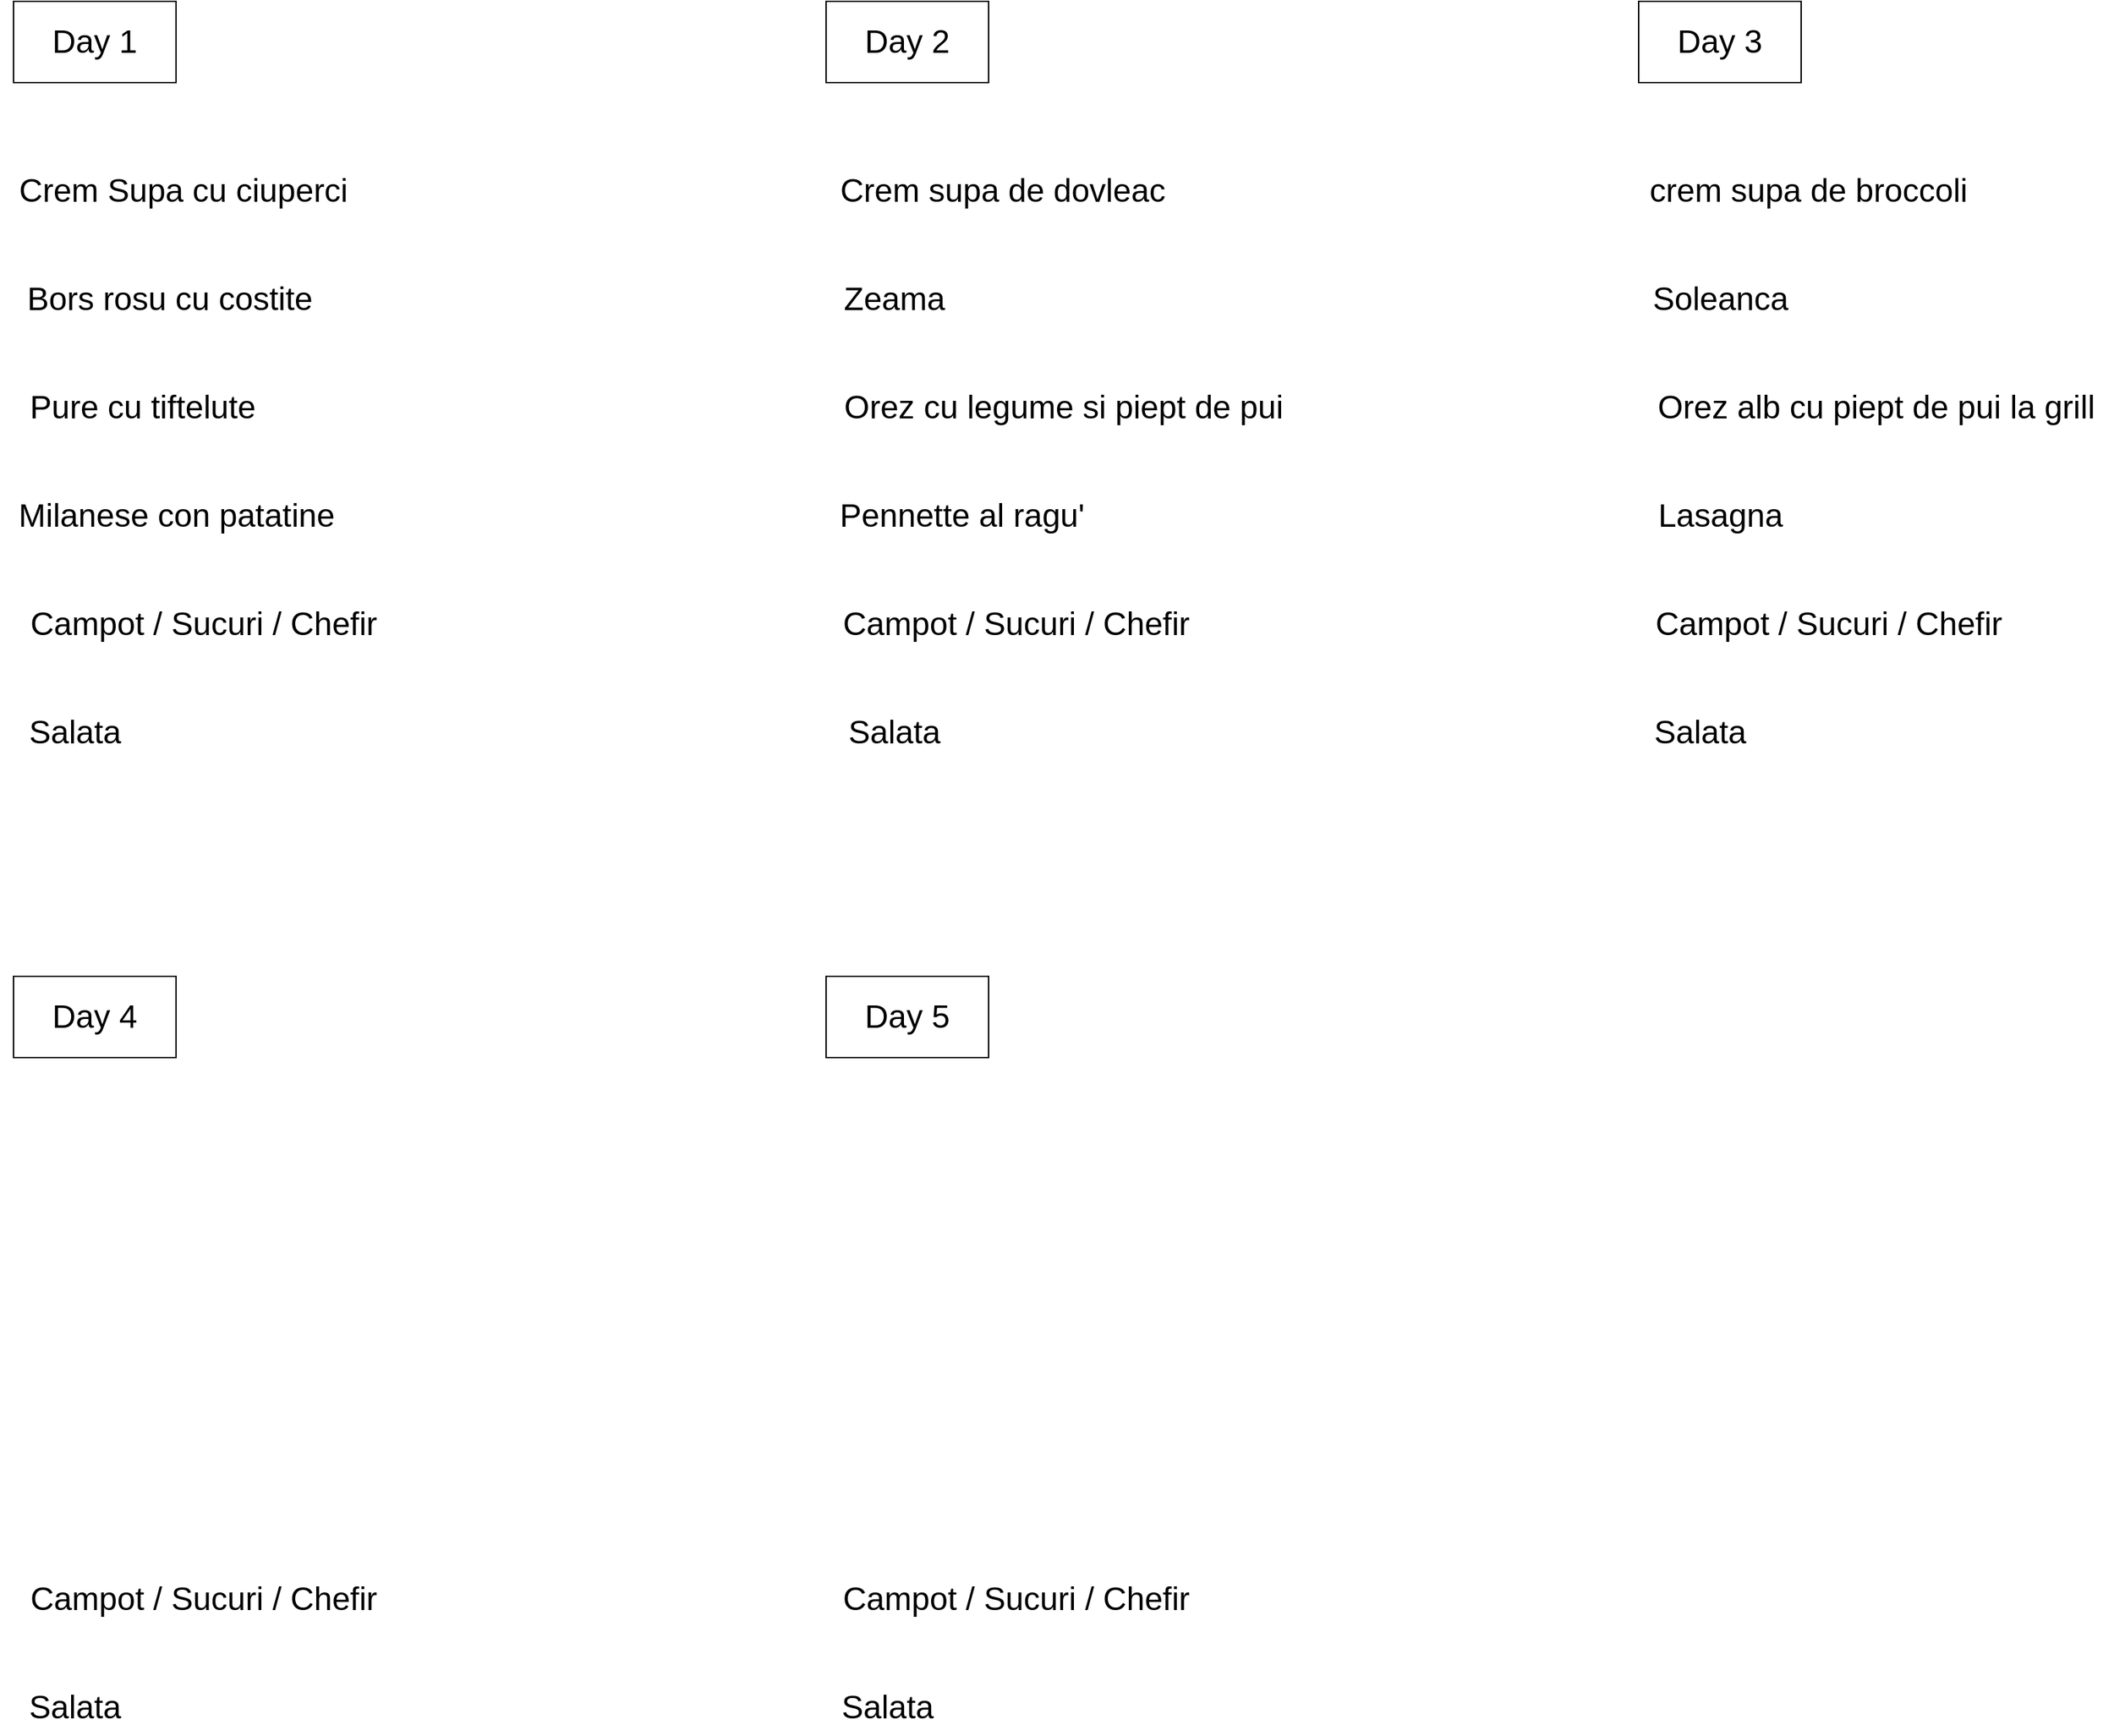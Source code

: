 <mxfile version="20.8.16" type="github">
  <diagram name="Страница 1" id="7d10gsPvdiuB3qrxwGR7">
    <mxGraphModel dx="2177" dy="1352" grid="1" gridSize="10" guides="1" tooltips="1" connect="1" arrows="1" fold="1" page="1" pageScale="1" pageWidth="1654" pageHeight="2336" math="0" shadow="0">
      <root>
        <mxCell id="0" />
        <mxCell id="1" parent="0" />
        <mxCell id="I_1DLubx9sVYxjuG0Y9n-8" value="Day 1" style="whiteSpace=wrap;html=1;fontSize=24;" vertex="1" parent="1">
          <mxGeometry x="40" y="40" width="120" height="60" as="geometry" />
        </mxCell>
        <mxCell id="I_1DLubx9sVYxjuG0Y9n-12" value="Day 2" style="whiteSpace=wrap;html=1;fontSize=24;" vertex="1" parent="1">
          <mxGeometry x="640" y="40" width="120" height="60" as="geometry" />
        </mxCell>
        <mxCell id="I_1DLubx9sVYxjuG0Y9n-13" value="Day 3" style="whiteSpace=wrap;html=1;fontSize=24;" vertex="1" parent="1">
          <mxGeometry x="1240" y="40" width="120" height="60" as="geometry" />
        </mxCell>
        <mxCell id="I_1DLubx9sVYxjuG0Y9n-14" value="Day 4" style="whiteSpace=wrap;html=1;fontSize=24;" vertex="1" parent="1">
          <mxGeometry x="40" y="760" width="120" height="60" as="geometry" />
        </mxCell>
        <mxCell id="I_1DLubx9sVYxjuG0Y9n-15" value="Day 5" style="whiteSpace=wrap;html=1;fontSize=24;" vertex="1" parent="1">
          <mxGeometry x="640" y="760" width="120" height="60" as="geometry" />
        </mxCell>
        <mxCell id="I_1DLubx9sVYxjuG0Y9n-17" value="Crem Supa cu ciuperci" style="text;html=1;align=center;verticalAlign=middle;resizable=0;points=[];autosize=1;strokeColor=none;fillColor=none;fontSize=24;" vertex="1" parent="1">
          <mxGeometry x="30" y="160" width="270" height="40" as="geometry" />
        </mxCell>
        <mxCell id="I_1DLubx9sVYxjuG0Y9n-18" value="Bors rosu cu costite&lt;br&gt;" style="text;html=1;align=center;verticalAlign=middle;resizable=0;points=[];autosize=1;strokeColor=none;fillColor=none;fontSize=24;" vertex="1" parent="1">
          <mxGeometry x="40" y="240" width="230" height="40" as="geometry" />
        </mxCell>
        <mxCell id="I_1DLubx9sVYxjuG0Y9n-19" value="Pure cu tiftelute&lt;br&gt;" style="text;html=1;align=center;verticalAlign=middle;resizable=0;points=[];autosize=1;strokeColor=none;fillColor=none;fontSize=24;" vertex="1" parent="1">
          <mxGeometry x="40" y="320" width="190" height="40" as="geometry" />
        </mxCell>
        <mxCell id="I_1DLubx9sVYxjuG0Y9n-20" value="Lasagna" style="text;html=1;align=center;verticalAlign=middle;resizable=0;points=[];autosize=1;strokeColor=none;fillColor=none;fontSize=24;" vertex="1" parent="1">
          <mxGeometry x="1240" y="400" width="120" height="40" as="geometry" />
        </mxCell>
        <mxCell id="I_1DLubx9sVYxjuG0Y9n-21" value="Campot / Sucuri / Chefir" style="text;html=1;align=center;verticalAlign=middle;resizable=0;points=[];autosize=1;strokeColor=none;fillColor=none;fontSize=24;" vertex="1" parent="1">
          <mxGeometry x="40" y="480" width="280" height="40" as="geometry" />
        </mxCell>
        <mxCell id="I_1DLubx9sVYxjuG0Y9n-22" value="Crem supa de dovleac" style="text;html=1;align=center;verticalAlign=middle;resizable=0;points=[];autosize=1;strokeColor=none;fillColor=none;fontSize=24;" vertex="1" parent="1">
          <mxGeometry x="640" y="160" width="260" height="40" as="geometry" />
        </mxCell>
        <mxCell id="I_1DLubx9sVYxjuG0Y9n-23" value="Zeama" style="text;html=1;align=center;verticalAlign=middle;resizable=0;points=[];autosize=1;strokeColor=none;fillColor=none;fontSize=24;" vertex="1" parent="1">
          <mxGeometry x="640" y="240" width="100" height="40" as="geometry" />
        </mxCell>
        <mxCell id="I_1DLubx9sVYxjuG0Y9n-24" value="Orez cu legume si piept de pui" style="text;html=1;align=center;verticalAlign=middle;resizable=0;points=[];autosize=1;strokeColor=none;fillColor=none;fontSize=24;" vertex="1" parent="1">
          <mxGeometry x="640" y="320" width="350" height="40" as="geometry" />
        </mxCell>
        <mxCell id="I_1DLubx9sVYxjuG0Y9n-25" value="Pennette al ragu&#39;" style="text;html=1;align=center;verticalAlign=middle;resizable=0;points=[];autosize=1;strokeColor=none;fillColor=none;fontSize=24;" vertex="1" parent="1">
          <mxGeometry x="640" y="400" width="200" height="40" as="geometry" />
        </mxCell>
        <mxCell id="I_1DLubx9sVYxjuG0Y9n-26" value="Milanese con patatine" style="text;html=1;align=center;verticalAlign=middle;resizable=0;points=[];autosize=1;strokeColor=none;fillColor=none;fontSize=24;" vertex="1" parent="1">
          <mxGeometry x="30" y="400" width="260" height="40" as="geometry" />
        </mxCell>
        <mxCell id="I_1DLubx9sVYxjuG0Y9n-27" value="Campot / Sucuri / Chefir" style="text;html=1;align=center;verticalAlign=middle;resizable=0;points=[];autosize=1;strokeColor=none;fillColor=none;fontSize=24;" vertex="1" parent="1">
          <mxGeometry x="640" y="480" width="280" height="40" as="geometry" />
        </mxCell>
        <mxCell id="I_1DLubx9sVYxjuG0Y9n-28" value="Campot / Sucuri / Chefir" style="text;html=1;align=center;verticalAlign=middle;resizable=0;points=[];autosize=1;strokeColor=none;fillColor=none;fontSize=24;" vertex="1" parent="1">
          <mxGeometry x="1240" y="480" width="280" height="40" as="geometry" />
        </mxCell>
        <mxCell id="I_1DLubx9sVYxjuG0Y9n-29" value="Salata" style="text;html=1;align=center;verticalAlign=middle;resizable=0;points=[];autosize=1;strokeColor=none;fillColor=none;fontSize=24;" vertex="1" parent="1">
          <mxGeometry x="40" y="560" width="90" height="40" as="geometry" />
        </mxCell>
        <mxCell id="I_1DLubx9sVYxjuG0Y9n-30" value="Salata" style="text;html=1;align=center;verticalAlign=middle;resizable=0;points=[];autosize=1;strokeColor=none;fillColor=none;fontSize=24;" vertex="1" parent="1">
          <mxGeometry x="645" y="560" width="90" height="40" as="geometry" />
        </mxCell>
        <mxCell id="I_1DLubx9sVYxjuG0Y9n-31" value="Salata" style="text;html=1;align=center;verticalAlign=middle;resizable=0;points=[];autosize=1;strokeColor=none;fillColor=none;fontSize=24;" vertex="1" parent="1">
          <mxGeometry x="1240" y="560" width="90" height="40" as="geometry" />
        </mxCell>
        <mxCell id="I_1DLubx9sVYxjuG0Y9n-32" value="Orez alb cu piept de pui la grill" style="text;html=1;align=center;verticalAlign=middle;resizable=0;points=[];autosize=1;strokeColor=none;fillColor=none;fontSize=24;" vertex="1" parent="1">
          <mxGeometry x="1240" y="320" width="350" height="40" as="geometry" />
        </mxCell>
        <mxCell id="I_1DLubx9sVYxjuG0Y9n-33" value="Campot / Sucuri / Chefir" style="text;html=1;align=center;verticalAlign=middle;resizable=0;points=[];autosize=1;strokeColor=none;fillColor=none;fontSize=24;" vertex="1" parent="1">
          <mxGeometry x="40" y="1200" width="280" height="40" as="geometry" />
        </mxCell>
        <mxCell id="I_1DLubx9sVYxjuG0Y9n-34" value="Salata" style="text;html=1;align=center;verticalAlign=middle;resizable=0;points=[];autosize=1;strokeColor=none;fillColor=none;fontSize=24;" vertex="1" parent="1">
          <mxGeometry x="40" y="1280" width="90" height="40" as="geometry" />
        </mxCell>
        <mxCell id="I_1DLubx9sVYxjuG0Y9n-35" value="Campot / Sucuri / Chefir" style="text;html=1;align=center;verticalAlign=middle;resizable=0;points=[];autosize=1;strokeColor=none;fillColor=none;fontSize=24;" vertex="1" parent="1">
          <mxGeometry x="640" y="1200" width="280" height="40" as="geometry" />
        </mxCell>
        <mxCell id="I_1DLubx9sVYxjuG0Y9n-36" value="Salata" style="text;html=1;align=center;verticalAlign=middle;resizable=0;points=[];autosize=1;strokeColor=none;fillColor=none;fontSize=24;" vertex="1" parent="1">
          <mxGeometry x="640" y="1280" width="90" height="40" as="geometry" />
        </mxCell>
        <mxCell id="I_1DLubx9sVYxjuG0Y9n-37" value="crem supa de broccoli" style="text;html=1;align=center;verticalAlign=middle;resizable=0;points=[];autosize=1;strokeColor=none;fillColor=none;fontSize=24;" vertex="1" parent="1">
          <mxGeometry x="1235" y="160" width="260" height="40" as="geometry" />
        </mxCell>
        <mxCell id="I_1DLubx9sVYxjuG0Y9n-38" value="Soleanca" style="text;html=1;align=center;verticalAlign=middle;resizable=0;points=[];autosize=1;strokeColor=none;fillColor=none;fontSize=24;" vertex="1" parent="1">
          <mxGeometry x="1240" y="240" width="120" height="40" as="geometry" />
        </mxCell>
      </root>
    </mxGraphModel>
  </diagram>
</mxfile>
